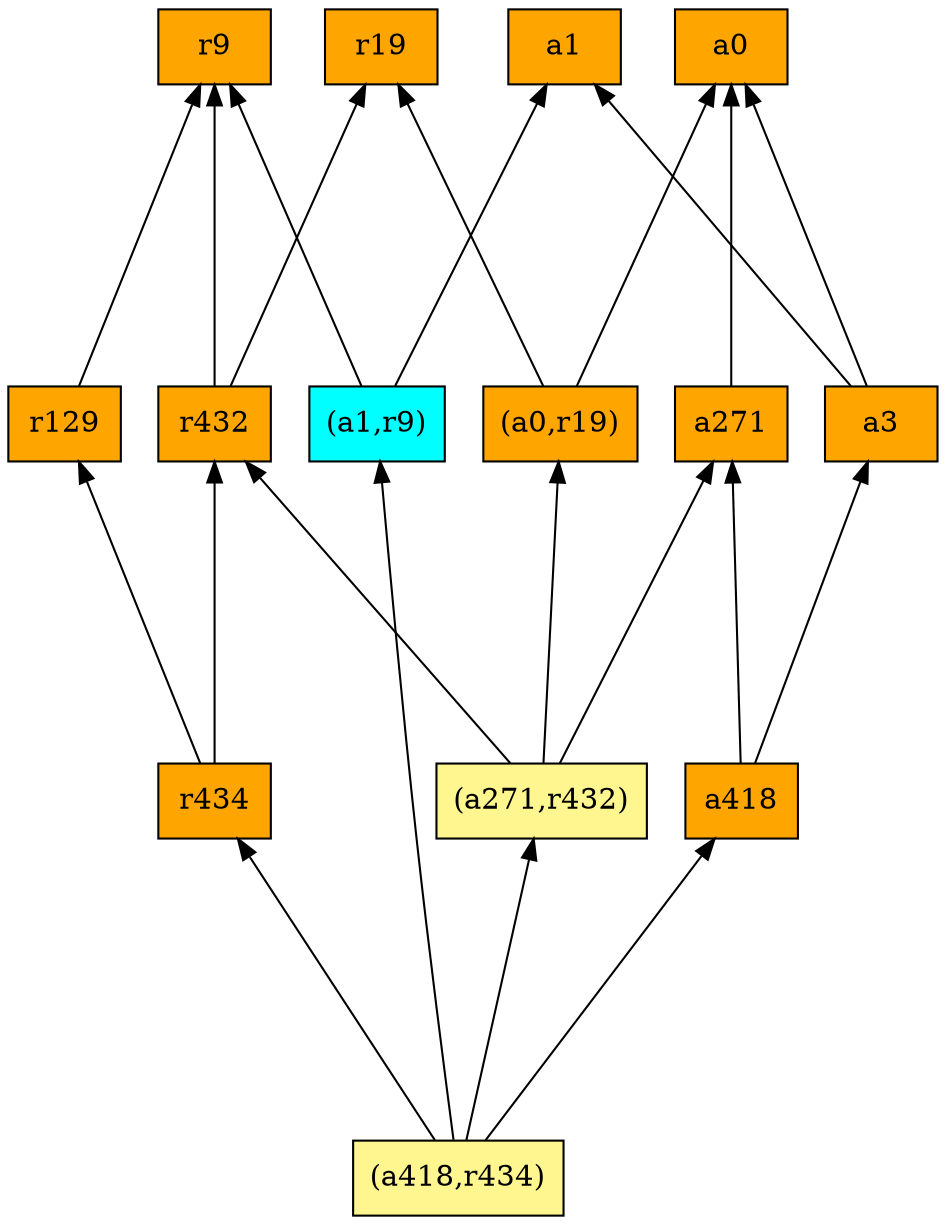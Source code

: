 digraph G {
rankdir=BT;ranksep="2.0";
"(a418,r434)" [shape=record,fillcolor=khaki1,style=filled,label="{(a418,r434)}"];
"a1" [shape=record,fillcolor=orange,style=filled,label="{a1}"];
"r434" [shape=record,fillcolor=orange,style=filled,label="{r434}"];
"a271" [shape=record,fillcolor=orange,style=filled,label="{a271}"];
"(a0,r19)" [shape=record,fillcolor=orange,style=filled,label="{(a0,r19)}"];
"r129" [shape=record,fillcolor=orange,style=filled,label="{r129}"];
"(a1,r9)" [shape=record,fillcolor=cyan,style=filled,label="{(a1,r9)}"];
"r19" [shape=record,fillcolor=orange,style=filled,label="{r19}"];
"a3" [shape=record,fillcolor=orange,style=filled,label="{a3}"];
"r432" [shape=record,fillcolor=orange,style=filled,label="{r432}"];
"(a271,r432)" [shape=record,fillcolor=khaki1,style=filled,label="{(a271,r432)}"];
"r9" [shape=record,fillcolor=orange,style=filled,label="{r9}"];
"a0" [shape=record,fillcolor=orange,style=filled,label="{a0}"];
"a418" [shape=record,fillcolor=orange,style=filled,label="{a418}"];
"(a418,r434)" -> "(a1,r9)"
"(a418,r434)" -> "r434"
"(a418,r434)" -> "(a271,r432)"
"(a418,r434)" -> "a418"
"r434" -> "r129"
"r434" -> "r432"
"a271" -> "a0"
"(a0,r19)" -> "a0"
"(a0,r19)" -> "r19"
"r129" -> "r9"
"(a1,r9)" -> "r9"
"(a1,r9)" -> "a1"
"a3" -> "a1"
"a3" -> "a0"
"r432" -> "r9"
"r432" -> "r19"
"(a271,r432)" -> "a271"
"(a271,r432)" -> "(a0,r19)"
"(a271,r432)" -> "r432"
"a418" -> "a271"
"a418" -> "a3"
}